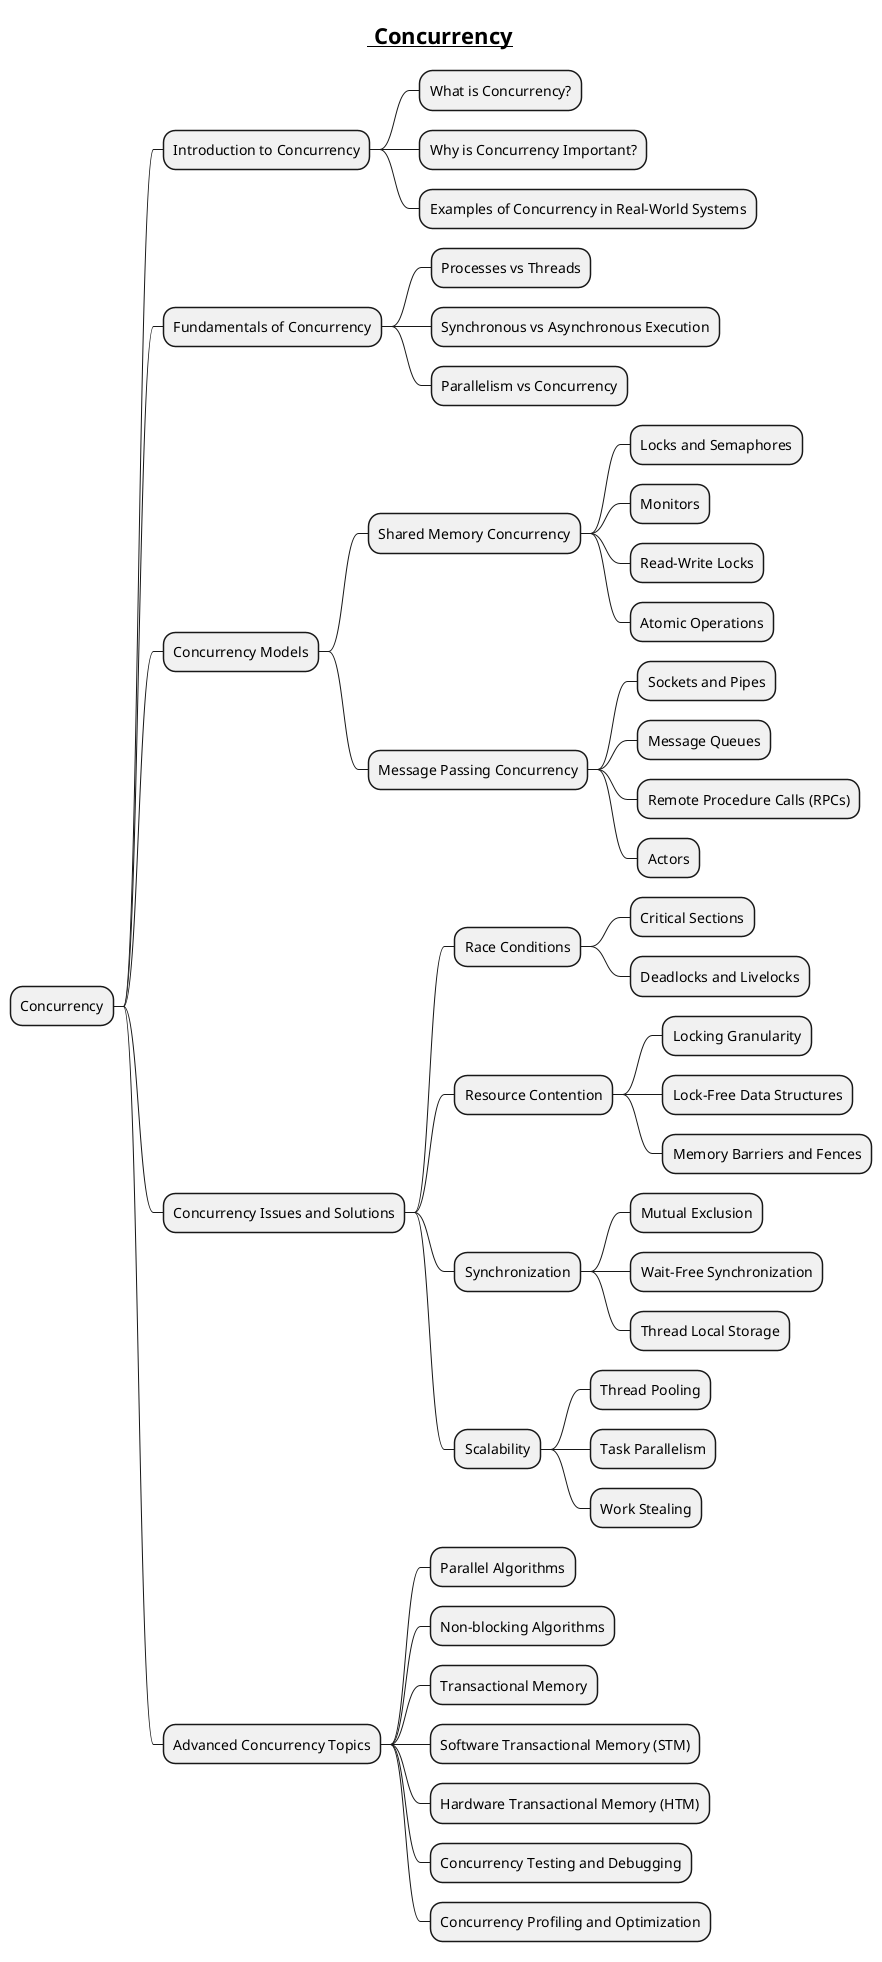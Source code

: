 @startmindmap
title =__ Concurrency__

* Concurrency
** Introduction to Concurrency
*** What is Concurrency?
*** Why is Concurrency Important?
*** Examples of Concurrency in Real-World Systems
** Fundamentals of Concurrency
*** Processes vs Threads
*** Synchronous vs Asynchronous Execution
*** Parallelism vs Concurrency
** Concurrency Models
*** Shared Memory Concurrency
**** Locks and Semaphores
**** Monitors
**** Read-Write Locks
**** Atomic Operations
*** Message Passing Concurrency
**** Sockets and Pipes
**** Message Queues
**** Remote Procedure Calls (RPCs)
**** Actors
** Concurrency Issues and Solutions
*** Race Conditions
**** Critical Sections
**** Deadlocks and Livelocks
*** Resource Contention
**** Locking Granularity
**** Lock-Free Data Structures
**** Memory Barriers and Fences
*** Synchronization
**** Mutual Exclusion
**** Wait-Free Synchronization
**** Thread Local Storage
*** Scalability
**** Thread Pooling
**** Task Parallelism
**** Work Stealing
** Advanced Concurrency Topics
*** Parallel Algorithms
*** Non-blocking Algorithms
*** Transactional Memory
*** Software Transactional Memory (STM)
*** Hardware Transactional Memory (HTM)
*** Concurrency Testing and Debugging
*** Concurrency Profiling and Optimization
@endmindmap
